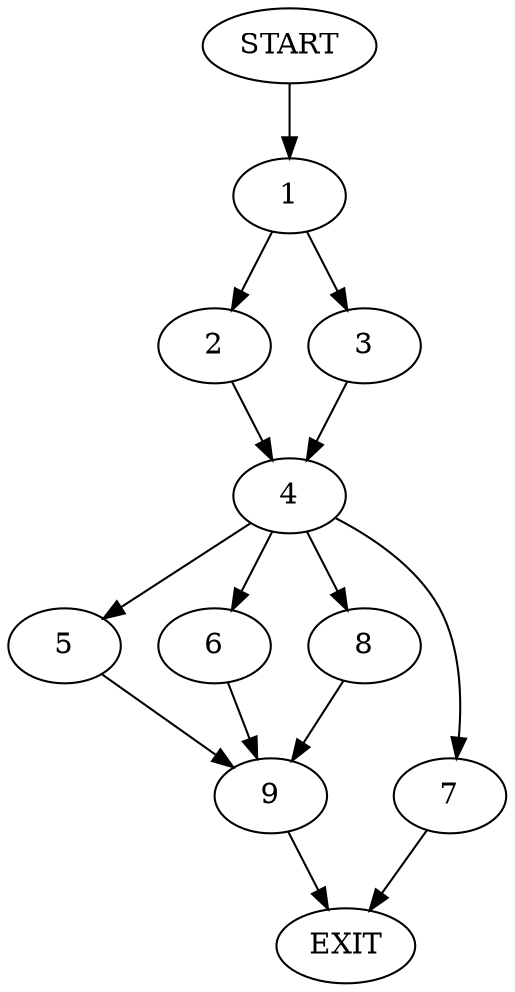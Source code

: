 digraph {
0 [label="START"]
10 [label="EXIT"]
0 -> 1
1 -> 2
1 -> 3
3 -> 4
2 -> 4
4 -> 5
4 -> 6
4 -> 7
4 -> 8
5 -> 9
6 -> 9
7 -> 10
8 -> 9
9 -> 10
}
